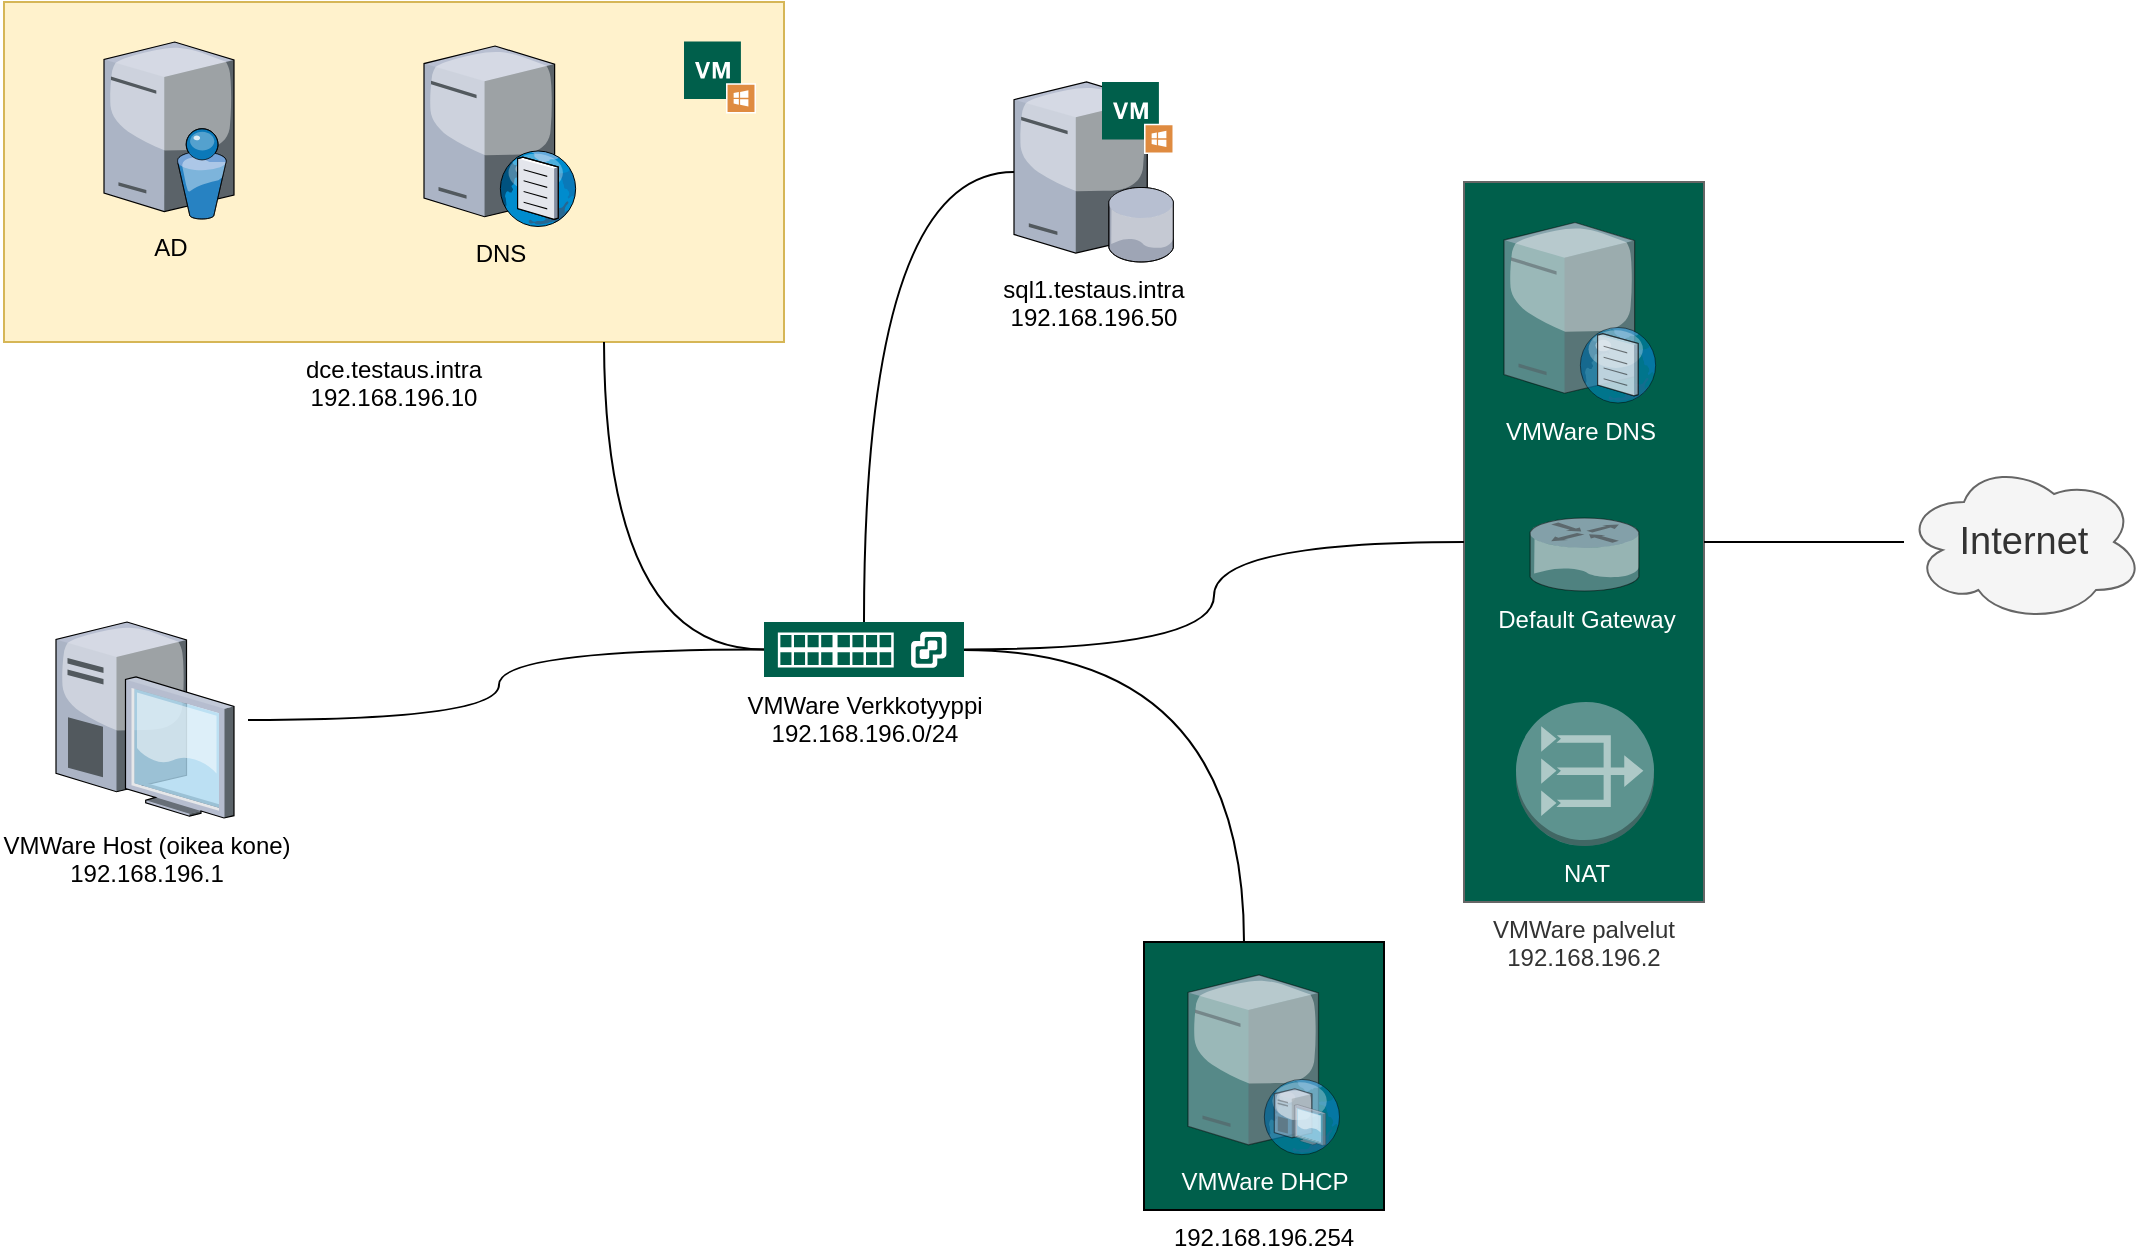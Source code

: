 <mxfile version="13.7.9" type="device"><diagram id="-l4PEOmW2H20xUDD12Qx" name="Page-1"><mxGraphModel dx="1166" dy="666" grid="1" gridSize="10" guides="1" tooltips="1" connect="1" arrows="1" fold="1" page="1" pageScale="1" pageWidth="1169" pageHeight="827" math="0" shadow="0"><root><mxCell id="0"/><mxCell id="1" parent="0"/><mxCell id="_mPkwdDaiqWIesAUUBFR-1" value="dce.testaus.intra&#10;192.168.196.10" style="group;labelPosition=center;verticalLabelPosition=bottom;align=center;verticalAlign=top;" vertex="1" connectable="0" parent="1"><mxGeometry x="40" y="40" width="390" height="170" as="geometry"/></mxCell><mxCell id="_mPkwdDaiqWIesAUUBFR-2" value="" style="group;fillColor=#fff2cc;strokeColor=#d6b656;container=0;" vertex="1" connectable="0" parent="_mPkwdDaiqWIesAUUBFR-1"><mxGeometry width="390" height="170" as="geometry"/></mxCell><mxCell id="_mPkwdDaiqWIesAUUBFR-3" value="AD" style="verticalLabelPosition=bottom;aspect=fixed;html=1;verticalAlign=top;strokeColor=none;align=center;outlineConnect=0;shape=mxgraph.citrix.directory_server;" vertex="1" parent="_mPkwdDaiqWIesAUUBFR-1"><mxGeometry x="50" y="20" width="65" height="88.5" as="geometry"/></mxCell><mxCell id="_mPkwdDaiqWIesAUUBFR-4" value="DNS" style="verticalLabelPosition=bottom;aspect=fixed;html=1;verticalAlign=top;strokeColor=none;align=center;outlineConnect=0;shape=mxgraph.citrix.dns_server;" vertex="1" parent="_mPkwdDaiqWIesAUUBFR-1"><mxGeometry x="210" y="19.75" width="76.5" height="92.5" as="geometry"/></mxCell><mxCell id="_mPkwdDaiqWIesAUUBFR-5" value="" style="pointerEvents=1;shadow=0;dashed=0;html=1;strokeColor=none;fillColor=#005F4B;labelPosition=center;verticalLabelPosition=bottom;verticalAlign=top;align=center;outlineConnect=0;shape=mxgraph.veeam2.windows_vm;rounded=0;glass=1;" vertex="1" parent="_mPkwdDaiqWIesAUUBFR-1"><mxGeometry x="340" y="19.75" width="36" height="36" as="geometry"/></mxCell><mxCell id="_mPkwdDaiqWIesAUUBFR-6" value="" style="group" vertex="1" connectable="0" parent="1"><mxGeometry x="770" y="130" width="120" height="360" as="geometry"/></mxCell><mxCell id="_mPkwdDaiqWIesAUUBFR-7" value="VMWare palvelut&lt;br&gt;192.168.196.2" style="rounded=0;whiteSpace=wrap;html=1;labelPosition=center;verticalLabelPosition=bottom;align=center;verticalAlign=top;glass=0;strokeColor=#666666;fontColor=#333333;shadow=0;fillColor=#005F4B;" vertex="1" parent="_mPkwdDaiqWIesAUUBFR-6"><mxGeometry width="120" height="360" as="geometry"/></mxCell><mxCell id="_mPkwdDaiqWIesAUUBFR-8" value="Default Gateway" style="verticalLabelPosition=bottom;aspect=fixed;html=1;verticalAlign=top;strokeColor=none;align=center;outlineConnect=0;shape=mxgraph.citrix.router;opacity=50;fontColor=#FFFFFF;" vertex="1" parent="_mPkwdDaiqWIesAUUBFR-6"><mxGeometry x="33" y="168" width="55" height="36.5" as="geometry"/></mxCell><mxCell id="_mPkwdDaiqWIesAUUBFR-9" value="VMWare DNS" style="verticalLabelPosition=bottom;aspect=fixed;html=1;verticalAlign=top;strokeColor=none;align=center;outlineConnect=0;shape=mxgraph.citrix.dns_server;opacity=50;fontColor=#FFFFFF;fontStyle=0" vertex="1" parent="_mPkwdDaiqWIesAUUBFR-6"><mxGeometry x="20" y="18" width="76.5" height="92.5" as="geometry"/></mxCell><mxCell id="_mPkwdDaiqWIesAUUBFR-10" value="NAT" style="outlineConnect=0;verticalLabelPosition=bottom;verticalAlign=top;align=center;html=1;shape=mxgraph.aws3.vpc_nat_gateway;fillColor=#bac8d3;shadow=0;strokeColor=#23445d;strokeWidth=1;opacity=50;fontColor=#FFFFFF;" vertex="1" parent="_mPkwdDaiqWIesAUUBFR-6"><mxGeometry x="26" y="260" width="69" height="72" as="geometry"/></mxCell><mxCell id="_mPkwdDaiqWIesAUUBFR-11" value="sql1.testaus.intra&#10;192.168.196.50" style="group;labelPosition=center;verticalLabelPosition=bottom;align=center;verticalAlign=top;" vertex="1" connectable="0" parent="1"><mxGeometry x="545" y="80" width="80" height="90" as="geometry"/></mxCell><mxCell id="_mPkwdDaiqWIesAUUBFR-12" value="" style="verticalLabelPosition=bottom;aspect=fixed;html=1;verticalAlign=top;strokeColor=none;align=center;outlineConnect=0;shape=mxgraph.citrix.database_server;rounded=0;sketch=0;fontColor=#000000;" vertex="1" parent="_mPkwdDaiqWIesAUUBFR-11"><mxGeometry width="80" height="90" as="geometry"/></mxCell><mxCell id="_mPkwdDaiqWIesAUUBFR-13" value="" style="pointerEvents=1;shadow=0;dashed=0;html=1;strokeColor=none;fillColor=#005F4B;labelPosition=center;verticalLabelPosition=bottom;verticalAlign=top;align=center;outlineConnect=0;shape=mxgraph.veeam2.windows_vm;rounded=0;sketch=0;fontColor=#000000;" vertex="1" parent="_mPkwdDaiqWIesAUUBFR-11"><mxGeometry x="44" width="36" height="36" as="geometry"/></mxCell><mxCell id="_mPkwdDaiqWIesAUUBFR-25" style="edgeStyle=orthogonalEdgeStyle;orthogonalLoop=1;jettySize=auto;html=1;curved=1;endArrow=none;endFill=0;" edge="1" parent="1" source="_mPkwdDaiqWIesAUUBFR-14" target="_mPkwdDaiqWIesAUUBFR-24"><mxGeometry relative="1" as="geometry"/></mxCell><mxCell id="_mPkwdDaiqWIesAUUBFR-14" value="VMWare Host (oikea kone)&lt;br&gt;192.168.196.1" style="verticalLabelPosition=bottom;aspect=fixed;html=1;verticalAlign=top;align=center;outlineConnect=0;shape=mxgraph.citrix.desktop;strokeWidth=22;perimeterSpacing=7;strokeColor=#d79b00;gradientColor=#ffa500;fillColor=#ffcd28;shadow=0;" vertex="1" parent="1"><mxGeometry x="66" y="350" width="89" height="98" as="geometry"/></mxCell><mxCell id="_mPkwdDaiqWIesAUUBFR-19" value="" style="group" vertex="1" connectable="0" parent="1"><mxGeometry x="610" y="510" width="120" height="134" as="geometry"/></mxCell><mxCell id="_mPkwdDaiqWIesAUUBFR-20" value="192.168.196.254" style="rounded=0;whiteSpace=wrap;html=1;shadow=0;glass=0;strokeColor=#000000;strokeWidth=1;fillColor=#005F4B;labelPosition=center;verticalLabelPosition=bottom;align=center;verticalAlign=top;" vertex="1" parent="_mPkwdDaiqWIesAUUBFR-19"><mxGeometry width="120" height="134" as="geometry"/></mxCell><mxCell id="_mPkwdDaiqWIesAUUBFR-21" value="VMWare DHCP" style="verticalLabelPosition=bottom;aspect=fixed;html=1;verticalAlign=top;strokeColor=#d79b00;align=center;outlineConnect=0;shape=mxgraph.citrix.dhcp_server;gradientColor=#ffa500;fillColor=#ffcd28;opacity=50;fontColor=#FFFFFF;" vertex="1" parent="_mPkwdDaiqWIesAUUBFR-19"><mxGeometry x="22" y="16.456" width="76" height="90" as="geometry"/></mxCell><mxCell id="_mPkwdDaiqWIesAUUBFR-26" style="edgeStyle=orthogonalEdgeStyle;curved=1;orthogonalLoop=1;jettySize=auto;html=1;endArrow=none;endFill=0;" edge="1" parent="1" source="_mPkwdDaiqWIesAUUBFR-24"><mxGeometry relative="1" as="geometry"><mxPoint x="340" y="210" as="targetPoint"/></mxGeometry></mxCell><mxCell id="_mPkwdDaiqWIesAUUBFR-30" style="edgeStyle=orthogonalEdgeStyle;curved=1;orthogonalLoop=1;jettySize=auto;html=1;endArrow=none;endFill=0;" edge="1" parent="1" source="_mPkwdDaiqWIesAUUBFR-24" target="_mPkwdDaiqWIesAUUBFR-7"><mxGeometry relative="1" as="geometry"/></mxCell><mxCell id="_mPkwdDaiqWIesAUUBFR-24" value="VMWare Verkkotyyppi&lt;br&gt;192.168.196.0/24" style="pointerEvents=1;shadow=0;dashed=0;html=1;strokeColor=none;fillColor=#005F4B;labelPosition=center;verticalLabelPosition=bottom;verticalAlign=top;align=center;outlineConnect=0;shape=mxgraph.veeam2.vmware_vswitch;rounded=0;sketch=0;fontColor=#000000;aspect=fixed;" vertex="1" parent="1"><mxGeometry x="420" y="350" width="100" height="27.5" as="geometry"/></mxCell><mxCell id="_mPkwdDaiqWIesAUUBFR-27" style="edgeStyle=orthogonalEdgeStyle;curved=1;orthogonalLoop=1;jettySize=auto;html=1;endArrow=none;endFill=0;" edge="1" parent="1" source="_mPkwdDaiqWIesAUUBFR-12" target="_mPkwdDaiqWIesAUUBFR-24"><mxGeometry relative="1" as="geometry"/></mxCell><mxCell id="_mPkwdDaiqWIesAUUBFR-29" style="edgeStyle=orthogonalEdgeStyle;curved=1;orthogonalLoop=1;jettySize=auto;html=1;endArrow=none;endFill=0;" edge="1" parent="1" source="_mPkwdDaiqWIesAUUBFR-20" target="_mPkwdDaiqWIesAUUBFR-24"><mxGeometry relative="1" as="geometry"><Array as="points"><mxPoint x="660" y="364"/></Array></mxGeometry></mxCell><mxCell id="_mPkwdDaiqWIesAUUBFR-31" value="&lt;font style=&quot;font-size: 19px&quot;&gt;Internet&lt;/font&gt;" style="ellipse;shape=cloud;whiteSpace=wrap;html=1;fillColor=#f5f5f5;strokeColor=#666666;fontColor=#333333;" vertex="1" parent="1"><mxGeometry x="990" y="270" width="120" height="80" as="geometry"/></mxCell><mxCell id="_mPkwdDaiqWIesAUUBFR-32" style="edgeStyle=orthogonalEdgeStyle;curved=1;orthogonalLoop=1;jettySize=auto;html=1;endArrow=none;endFill=0;" edge="1" parent="1" source="_mPkwdDaiqWIesAUUBFR-7" target="_mPkwdDaiqWIesAUUBFR-31"><mxGeometry relative="1" as="geometry"/></mxCell></root></mxGraphModel></diagram></mxfile>